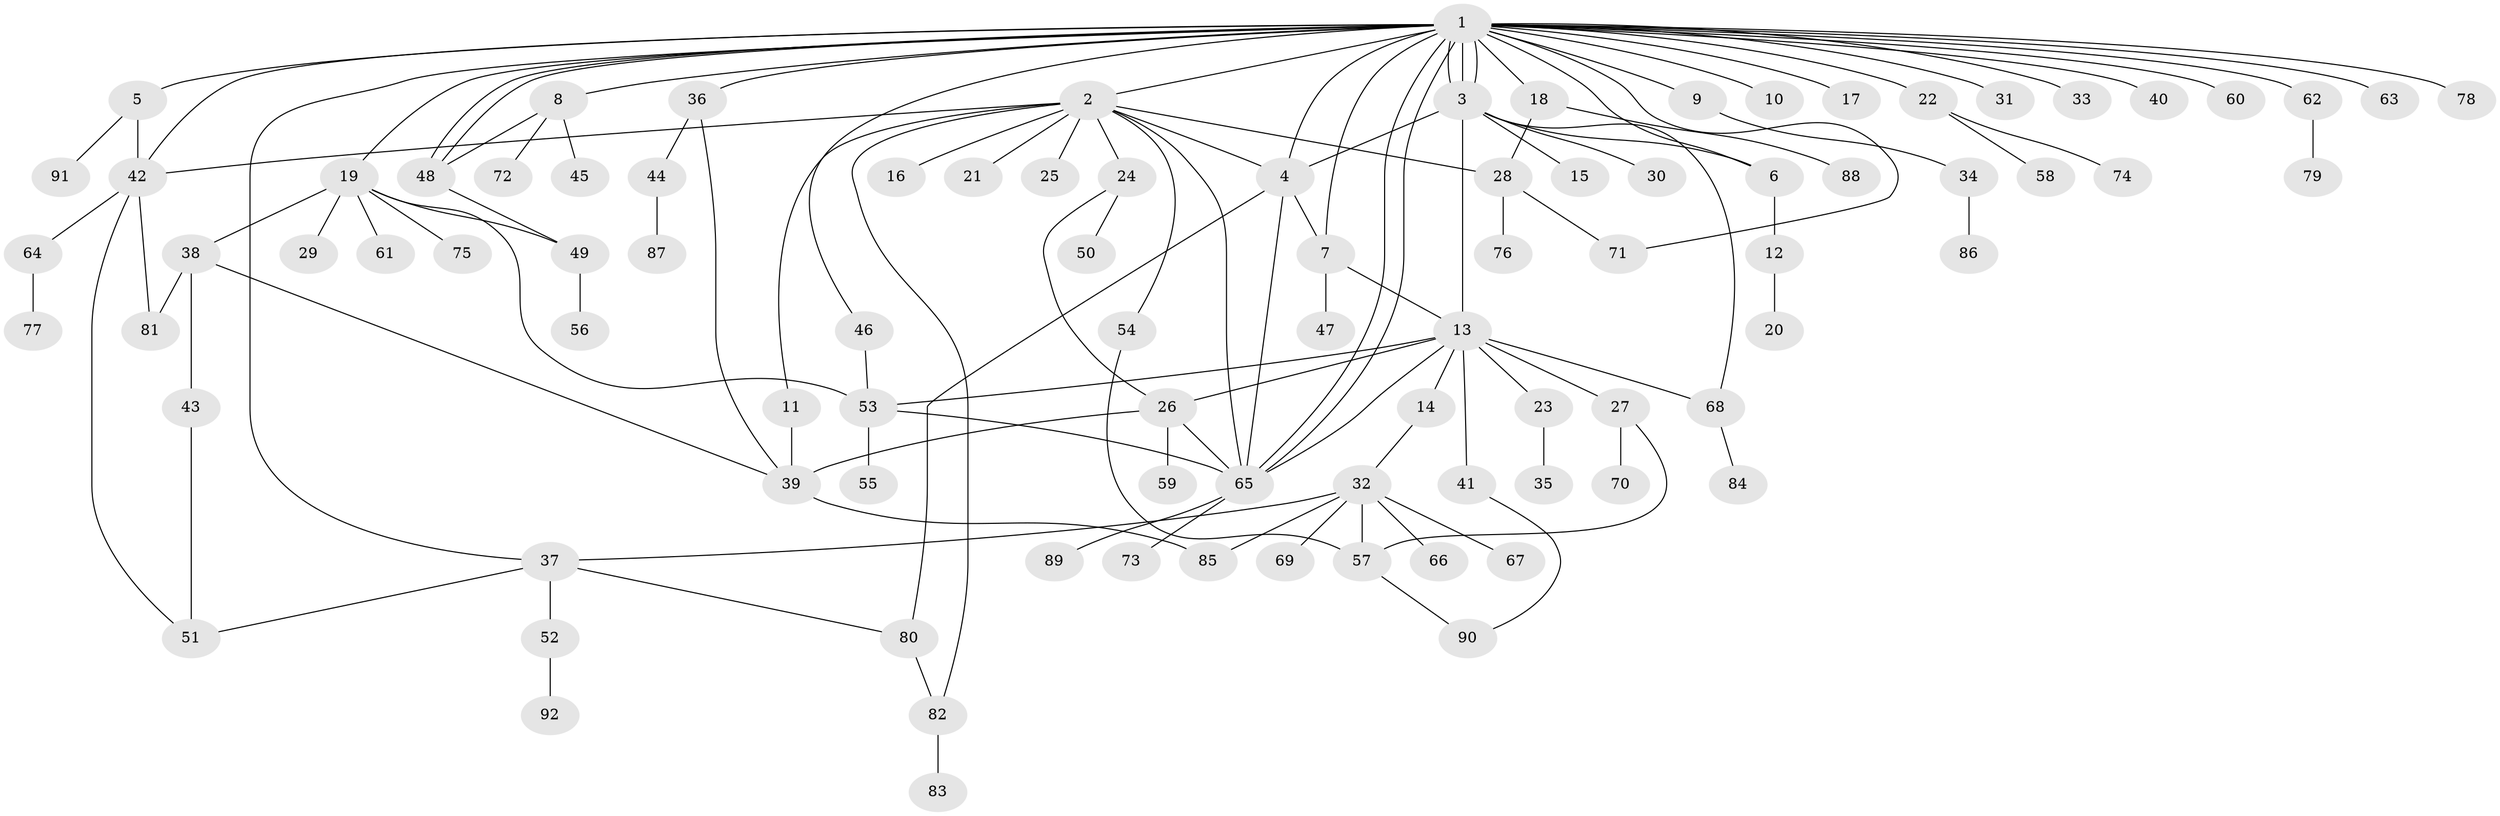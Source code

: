 // Generated by graph-tools (version 1.1) at 2025/35/03/09/25 02:35:18]
// undirected, 92 vertices, 128 edges
graph export_dot {
graph [start="1"]
  node [color=gray90,style=filled];
  1;
  2;
  3;
  4;
  5;
  6;
  7;
  8;
  9;
  10;
  11;
  12;
  13;
  14;
  15;
  16;
  17;
  18;
  19;
  20;
  21;
  22;
  23;
  24;
  25;
  26;
  27;
  28;
  29;
  30;
  31;
  32;
  33;
  34;
  35;
  36;
  37;
  38;
  39;
  40;
  41;
  42;
  43;
  44;
  45;
  46;
  47;
  48;
  49;
  50;
  51;
  52;
  53;
  54;
  55;
  56;
  57;
  58;
  59;
  60;
  61;
  62;
  63;
  64;
  65;
  66;
  67;
  68;
  69;
  70;
  71;
  72;
  73;
  74;
  75;
  76;
  77;
  78;
  79;
  80;
  81;
  82;
  83;
  84;
  85;
  86;
  87;
  88;
  89;
  90;
  91;
  92;
  1 -- 2;
  1 -- 3;
  1 -- 3;
  1 -- 3;
  1 -- 4;
  1 -- 5;
  1 -- 6;
  1 -- 7;
  1 -- 8;
  1 -- 9;
  1 -- 10;
  1 -- 17;
  1 -- 18;
  1 -- 19;
  1 -- 22;
  1 -- 31;
  1 -- 33;
  1 -- 36;
  1 -- 37;
  1 -- 40;
  1 -- 42;
  1 -- 46;
  1 -- 48;
  1 -- 48;
  1 -- 60;
  1 -- 62;
  1 -- 63;
  1 -- 65;
  1 -- 65;
  1 -- 71;
  1 -- 78;
  2 -- 4;
  2 -- 11;
  2 -- 16;
  2 -- 21;
  2 -- 24;
  2 -- 25;
  2 -- 28;
  2 -- 42;
  2 -- 54;
  2 -- 65;
  2 -- 82;
  3 -- 4;
  3 -- 6;
  3 -- 13;
  3 -- 15;
  3 -- 30;
  3 -- 68;
  4 -- 7;
  4 -- 65;
  4 -- 80;
  5 -- 42;
  5 -- 91;
  6 -- 12;
  7 -- 13;
  7 -- 47;
  8 -- 45;
  8 -- 48;
  8 -- 72;
  9 -- 34;
  11 -- 39;
  12 -- 20;
  13 -- 14;
  13 -- 23;
  13 -- 26;
  13 -- 27;
  13 -- 41;
  13 -- 53;
  13 -- 65;
  13 -- 68;
  14 -- 32;
  18 -- 28;
  18 -- 88;
  19 -- 29;
  19 -- 38;
  19 -- 49;
  19 -- 53;
  19 -- 61;
  19 -- 75;
  22 -- 58;
  22 -- 74;
  23 -- 35;
  24 -- 26;
  24 -- 50;
  26 -- 39;
  26 -- 59;
  26 -- 65;
  27 -- 57;
  27 -- 70;
  28 -- 71;
  28 -- 76;
  32 -- 37;
  32 -- 57;
  32 -- 66;
  32 -- 67;
  32 -- 69;
  32 -- 85;
  34 -- 86;
  36 -- 39;
  36 -- 44;
  37 -- 51;
  37 -- 52;
  37 -- 80;
  38 -- 39;
  38 -- 43;
  38 -- 81;
  39 -- 85;
  41 -- 90;
  42 -- 51;
  42 -- 64;
  42 -- 81;
  43 -- 51;
  44 -- 87;
  46 -- 53;
  48 -- 49;
  49 -- 56;
  52 -- 92;
  53 -- 55;
  53 -- 65;
  54 -- 57;
  57 -- 90;
  62 -- 79;
  64 -- 77;
  65 -- 73;
  65 -- 89;
  68 -- 84;
  80 -- 82;
  82 -- 83;
}
